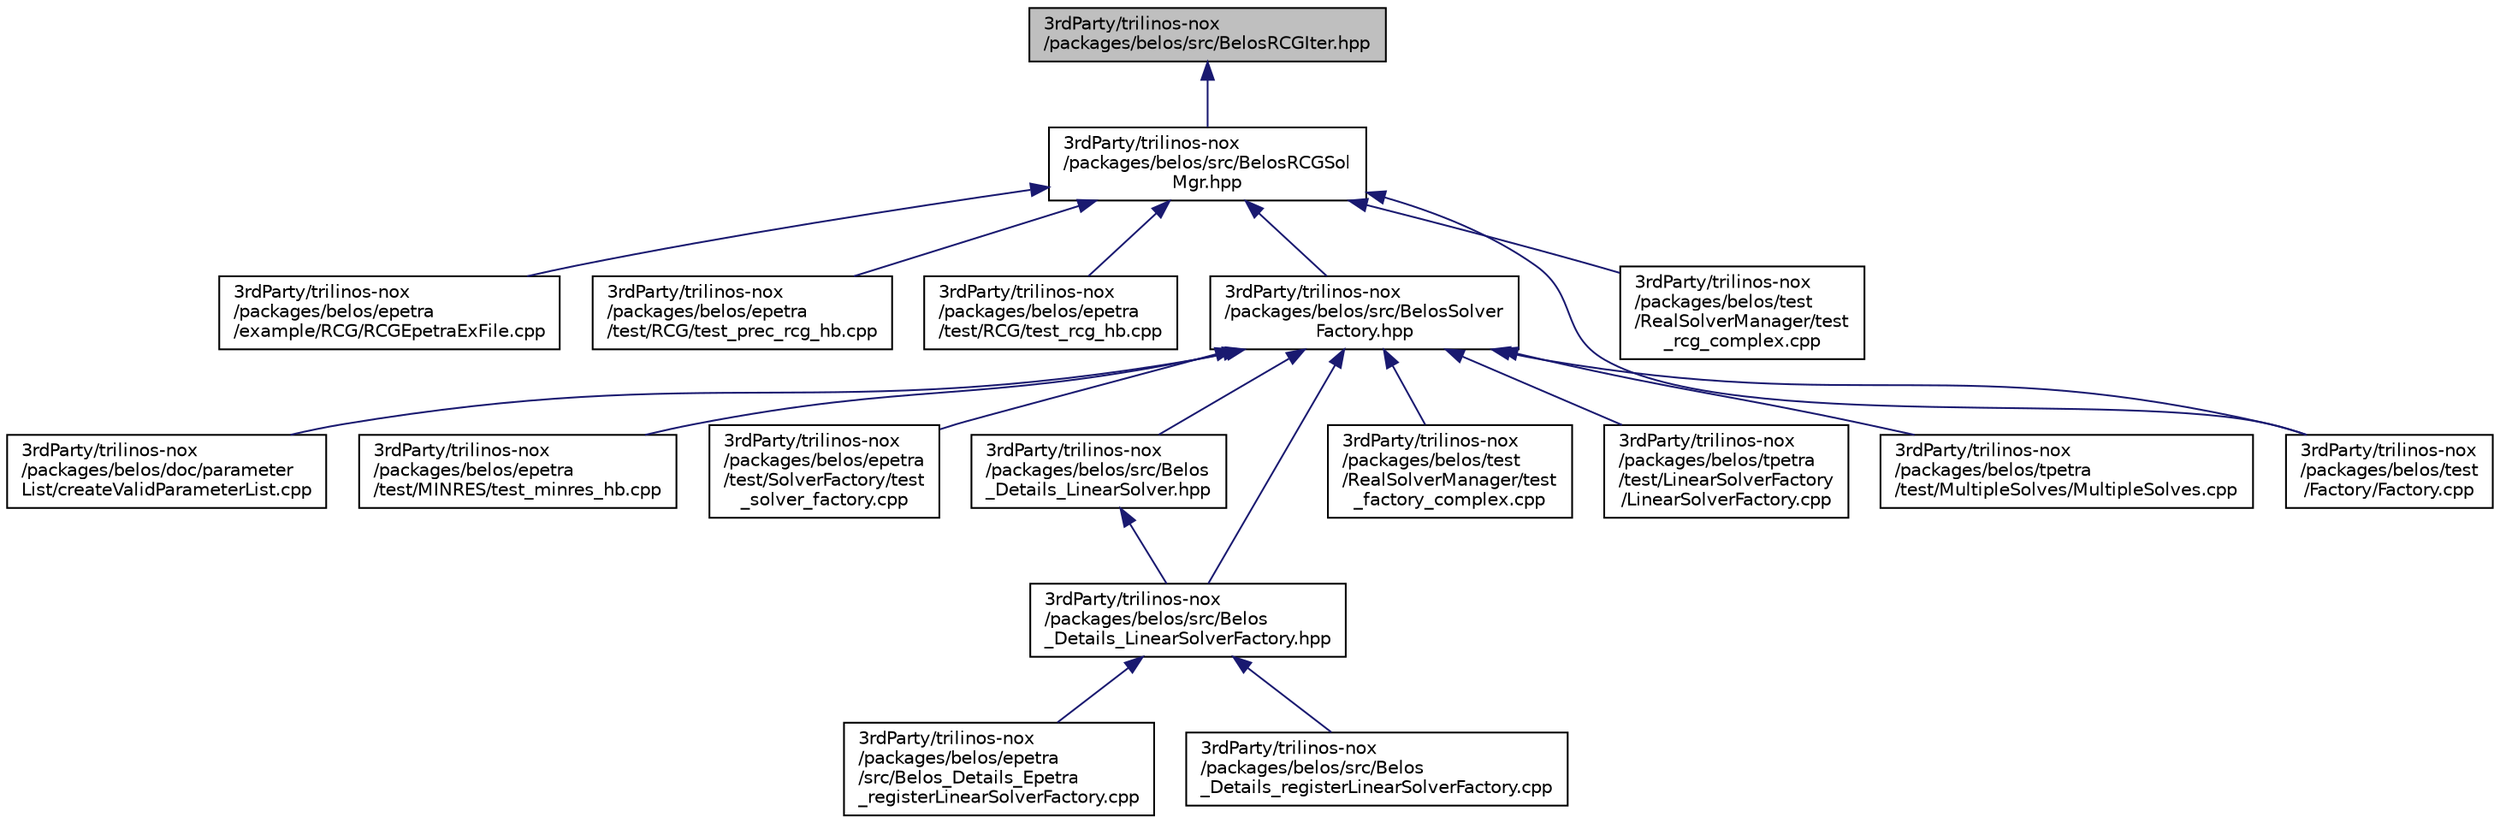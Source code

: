 digraph "3rdParty/trilinos-nox/packages/belos/src/BelosRCGIter.hpp"
{
  edge [fontname="Helvetica",fontsize="10",labelfontname="Helvetica",labelfontsize="10"];
  node [fontname="Helvetica",fontsize="10",shape=record];
  Node98 [label="3rdParty/trilinos-nox\l/packages/belos/src/BelosRCGIter.hpp",height=0.2,width=0.4,color="black", fillcolor="grey75", style="filled", fontcolor="black"];
  Node98 -> Node99 [dir="back",color="midnightblue",fontsize="10",style="solid",fontname="Helvetica"];
  Node99 [label="3rdParty/trilinos-nox\l/packages/belos/src/BelosRCGSol\lMgr.hpp",height=0.2,width=0.4,color="black", fillcolor="white", style="filled",URL="$df/dee/_belos_r_c_g_sol_mgr_8hpp.html",tooltip="The Belos::RCGSolMgr provides a solver manager for the RCG (Recycling Conjugate Gradient) linear solv..."];
  Node99 -> Node100 [dir="back",color="midnightblue",fontsize="10",style="solid",fontname="Helvetica"];
  Node100 [label="3rdParty/trilinos-nox\l/packages/belos/epetra\l/example/RCG/RCGEpetraExFile.cpp",height=0.2,width=0.4,color="black", fillcolor="white", style="filled",URL="$dd/dcf/_r_c_g_epetra_ex_file_8cpp.html"];
  Node99 -> Node101 [dir="back",color="midnightblue",fontsize="10",style="solid",fontname="Helvetica"];
  Node101 [label="3rdParty/trilinos-nox\l/packages/belos/epetra\l/test/RCG/test_prec_rcg_hb.cpp",height=0.2,width=0.4,color="black", fillcolor="white", style="filled",URL="$de/dd3/test__prec__rcg__hb_8cpp.html"];
  Node99 -> Node102 [dir="back",color="midnightblue",fontsize="10",style="solid",fontname="Helvetica"];
  Node102 [label="3rdParty/trilinos-nox\l/packages/belos/epetra\l/test/RCG/test_rcg_hb.cpp",height=0.2,width=0.4,color="black", fillcolor="white", style="filled",URL="$df/de7/test__rcg__hb_8cpp.html"];
  Node99 -> Node103 [dir="back",color="midnightblue",fontsize="10",style="solid",fontname="Helvetica"];
  Node103 [label="3rdParty/trilinos-nox\l/packages/belos/src/BelosSolver\lFactory.hpp",height=0.2,width=0.4,color="black", fillcolor="white", style="filled",URL="$da/d4e/_belos_solver_factory_8hpp.html"];
  Node103 -> Node104 [dir="back",color="midnightblue",fontsize="10",style="solid",fontname="Helvetica"];
  Node104 [label="3rdParty/trilinos-nox\l/packages/belos/doc/parameter\lList/createValidParameterList.cpp",height=0.2,width=0.4,color="black", fillcolor="white", style="filled",URL="$d1/db5/create_valid_parameter_list_8cpp.html"];
  Node103 -> Node105 [dir="back",color="midnightblue",fontsize="10",style="solid",fontname="Helvetica"];
  Node105 [label="3rdParty/trilinos-nox\l/packages/belos/epetra\l/test/MINRES/test_minres_hb.cpp",height=0.2,width=0.4,color="black", fillcolor="white", style="filled",URL="$d3/dfd/test__minres__hb_8cpp.html"];
  Node103 -> Node106 [dir="back",color="midnightblue",fontsize="10",style="solid",fontname="Helvetica"];
  Node106 [label="3rdParty/trilinos-nox\l/packages/belos/epetra\l/test/SolverFactory/test\l_solver_factory.cpp",height=0.2,width=0.4,color="black", fillcolor="white", style="filled",URL="$d0/d85/test__solver__factory_8cpp.html",tooltip="Test Belos::SolverFactory with Epetra. "];
  Node103 -> Node107 [dir="back",color="midnightblue",fontsize="10",style="solid",fontname="Helvetica"];
  Node107 [label="3rdParty/trilinos-nox\l/packages/belos/src/Belos\l_Details_LinearSolver.hpp",height=0.2,width=0.4,color="black", fillcolor="white", style="filled",URL="$d2/d2c/_belos___details___linear_solver_8hpp.html",tooltip="Implementation of Trilinos::Details::LinearSolver. "];
  Node107 -> Node108 [dir="back",color="midnightblue",fontsize="10",style="solid",fontname="Helvetica"];
  Node108 [label="3rdParty/trilinos-nox\l/packages/belos/src/Belos\l_Details_LinearSolverFactory.hpp",height=0.2,width=0.4,color="black", fillcolor="white", style="filled",URL="$d1/de3/_belos___details___linear_solver_factory_8hpp.html",tooltip="Implementation of Trilinos::Details::LinearSolverFactory. "];
  Node108 -> Node109 [dir="back",color="midnightblue",fontsize="10",style="solid",fontname="Helvetica"];
  Node109 [label="3rdParty/trilinos-nox\l/packages/belos/epetra\l/src/Belos_Details_Epetra\l_registerLinearSolverFactory.cpp",height=0.2,width=0.4,color="black", fillcolor="white", style="filled",URL="$d2/d3d/_belos___details___epetra__register_linear_solver_factory_8cpp.html"];
  Node108 -> Node110 [dir="back",color="midnightblue",fontsize="10",style="solid",fontname="Helvetica"];
  Node110 [label="3rdParty/trilinos-nox\l/packages/belos/src/Belos\l_Details_registerLinearSolverFactory.cpp",height=0.2,width=0.4,color="black", fillcolor="white", style="filled",URL="$d9/d9d/_belos___details__register_linear_solver_factory_8cpp.html"];
  Node103 -> Node108 [dir="back",color="midnightblue",fontsize="10",style="solid",fontname="Helvetica"];
  Node103 -> Node111 [dir="back",color="midnightblue",fontsize="10",style="solid",fontname="Helvetica"];
  Node111 [label="3rdParty/trilinos-nox\l/packages/belos/test\l/Factory/Factory.cpp",height=0.2,width=0.4,color="black", fillcolor="white", style="filled",URL="$de/d5d/3rd_party_2trilinos-nox_2packages_2belos_2test_2_factory_2_factory_8cpp.html"];
  Node103 -> Node112 [dir="back",color="midnightblue",fontsize="10",style="solid",fontname="Helvetica"];
  Node112 [label="3rdParty/trilinos-nox\l/packages/belos/test\l/RealSolverManager/test\l_factory_complex.cpp",height=0.2,width=0.4,color="black", fillcolor="white", style="filled",URL="$de/d3d/test__factory__complex_8cpp.html"];
  Node103 -> Node113 [dir="back",color="midnightblue",fontsize="10",style="solid",fontname="Helvetica"];
  Node113 [label="3rdParty/trilinos-nox\l/packages/belos/tpetra\l/test/LinearSolverFactory\l/LinearSolverFactory.cpp",height=0.2,width=0.4,color="black", fillcolor="white", style="filled",URL="$d1/d2d/_linear_solver_factory_8cpp.html"];
  Node103 -> Node114 [dir="back",color="midnightblue",fontsize="10",style="solid",fontname="Helvetica"];
  Node114 [label="3rdParty/trilinos-nox\l/packages/belos/tpetra\l/test/MultipleSolves/MultipleSolves.cpp",height=0.2,width=0.4,color="black", fillcolor="white", style="filled",URL="$db/de2/_multiple_solves_8cpp.html"];
  Node99 -> Node111 [dir="back",color="midnightblue",fontsize="10",style="solid",fontname="Helvetica"];
  Node99 -> Node115 [dir="back",color="midnightblue",fontsize="10",style="solid",fontname="Helvetica"];
  Node115 [label="3rdParty/trilinos-nox\l/packages/belos/test\l/RealSolverManager/test\l_rcg_complex.cpp",height=0.2,width=0.4,color="black", fillcolor="white", style="filled",URL="$dc/dfa/test__rcg__complex_8cpp.html"];
}
